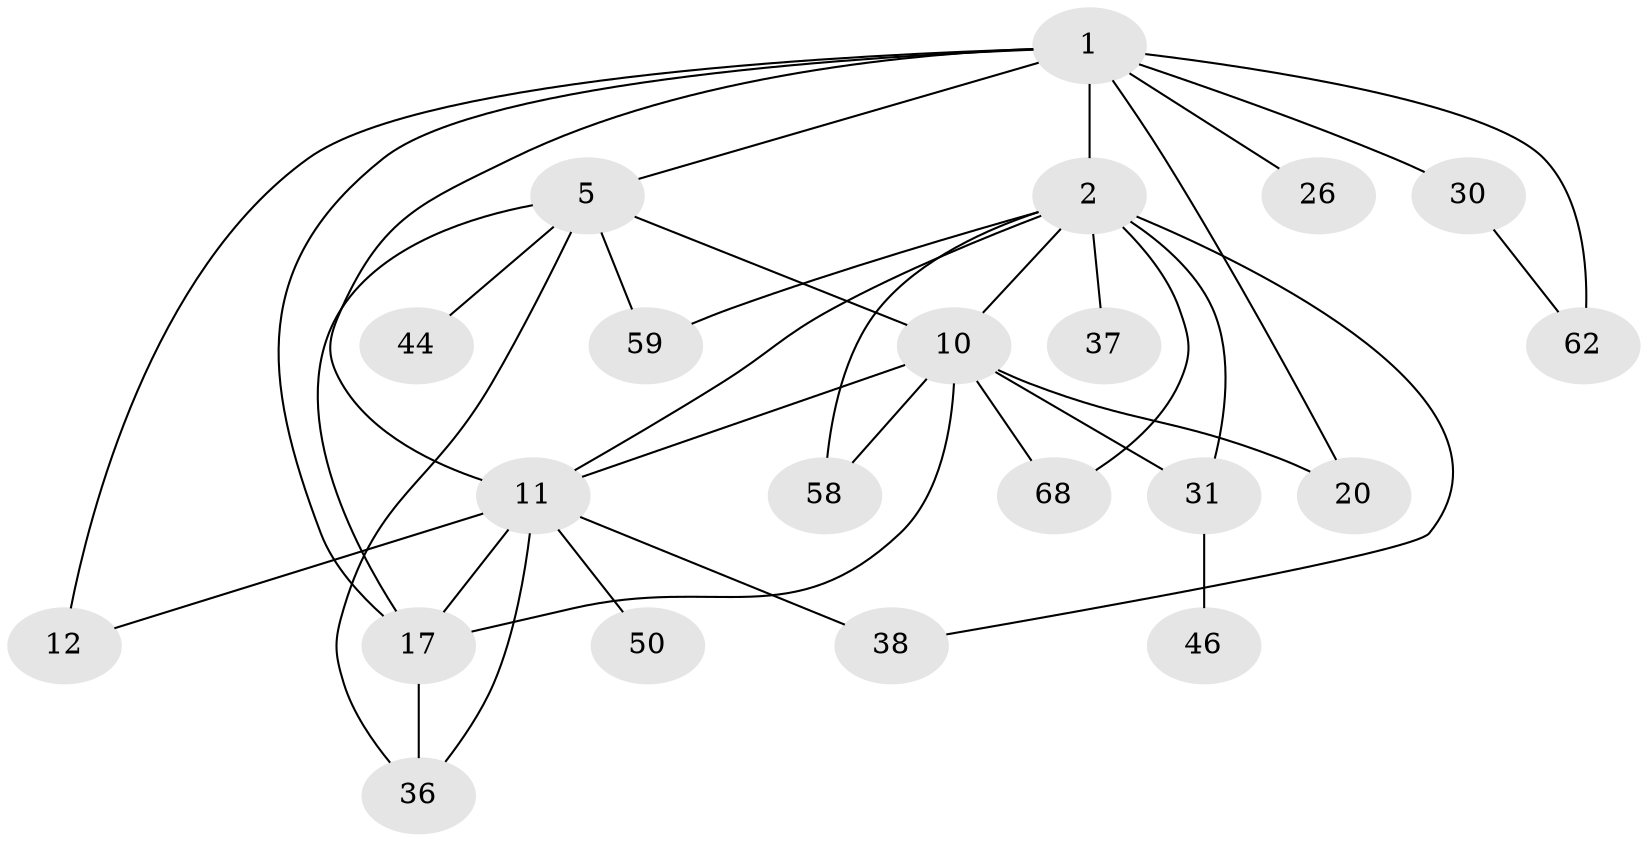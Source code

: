 // original degree distribution, {9: 0.014285714285714285, 5: 0.11428571428571428, 4: 0.07142857142857142, 2: 0.44285714285714284, 3: 0.21428571428571427, 1: 0.14285714285714285}
// Generated by graph-tools (version 1.1) at 2025/16/03/04/25 18:16:58]
// undirected, 21 vertices, 36 edges
graph export_dot {
graph [start="1"]
  node [color=gray90,style=filled];
  1 [super="+8+25+18+3+13"];
  2 [super="+27+4+7"];
  5 [super="+28+15+9+48"];
  10 [super="+16+61"];
  11 [super="+14+21"];
  12 [super="+24"];
  17 [super="+49+56"];
  20 [super="+42"];
  26 [super="+52+34"];
  30 [super="+33"];
  31 [super="+39+41"];
  36;
  37 [super="+57"];
  38 [super="+66+67"];
  44 [super="+51"];
  46;
  50;
  58 [super="+60"];
  59;
  62;
  68;
  1 -- 2 [weight=2];
  1 -- 5;
  1 -- 20;
  1 -- 12 [weight=2];
  1 -- 17;
  1 -- 62;
  1 -- 26 [weight=2];
  1 -- 11 [weight=2];
  1 -- 30 [weight=2];
  2 -- 38;
  2 -- 68;
  2 -- 37;
  2 -- 10;
  2 -- 59;
  2 -- 31 [weight=2];
  2 -- 11;
  2 -- 58;
  5 -- 59;
  5 -- 17;
  5 -- 36;
  5 -- 44;
  5 -- 10;
  10 -- 17;
  10 -- 68;
  10 -- 58;
  10 -- 31;
  10 -- 20;
  10 -- 11;
  11 -- 12;
  11 -- 17;
  11 -- 50;
  11 -- 36;
  11 -- 38;
  17 -- 36;
  30 -- 62;
  31 -- 46;
}
